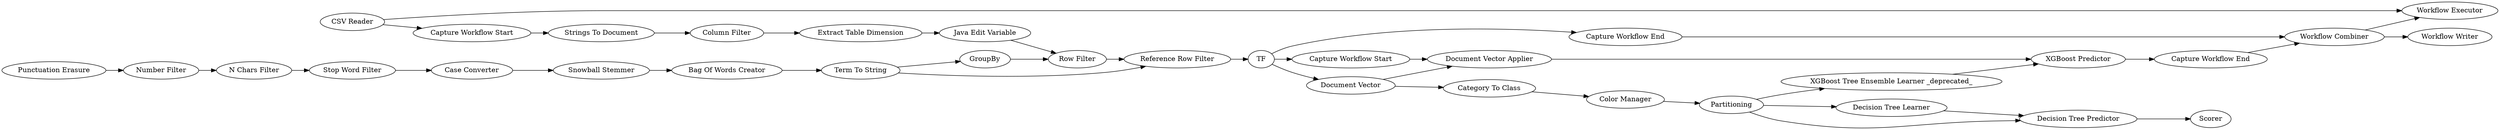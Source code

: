 digraph {
	363 -> 368
	276 -> 277
	8 -> 9
	277 -> 298
	361 -> 363
	363 -> 367
	364 -> 299
	67 -> 10
	291 -> 279
	30 -> 31
	299 -> 365
	29 -> 30
	279 -> 358
	298 -> 299
	366 -> 364
	6 -> 66
	11 -> 12
	12 -> 361
	10 -> 11
	277 -> 291
	8 -> 11
	69 -> 33
	31 -> 69
	33 -> 34
	12 -> 366
	66 -> 67
	68 -> 8
	293 -> 367
	293 -> 362
	362 -> 7
	292 -> 275
	365 -> 363
	277 -> 279
	34 -> 68
	12 -> 292
	292 -> 364
	7 -> 6
	9 -> 10
	275 -> 276
	292 [label="Document Vector"]
	275 [label="Category To Class"]
	7 [label="Strings To Document"]
	365 [label="Capture Workflow End"]
	9 [label=GroupBy]
	367 [label="Workflow Executor"]
	8 [label="Term To String"]
	363 [label="Workflow Combiner"]
	366 [label="Capture Workflow Start"]
	277 [label=Partitioning]
	31 [label="N Chars Filter"]
	291 [label="Decision Tree Learner"]
	6 [label="Column Filter"]
	361 [label="Capture Workflow End"]
	12 [label=TF]
	10 [label="Row Filter"]
	299 [label="XGBoost Predictor"]
	68 [label="Bag Of Words Creator"]
	67 [label="Java Edit Variable"]
	358 [label=Scorer]
	11 [label="Reference Row Filter"]
	293 [label="CSV Reader"]
	279 [label="Decision Tree Predictor"]
	368 [label="Workflow Writer"]
	298 [label="XGBoost Tree Ensemble Learner _deprecated_"]
	364 [label="Document Vector Applier"]
	34 [label="Snowball Stemmer"]
	66 [label="Extract Table Dimension"]
	29 [label="Punctuation Erasure"]
	362 [label="Capture Workflow Start"]
	69 [label="Stop Word Filter"]
	276 [label="Color Manager"]
	33 [label="Case Converter"]
	30 [label="Number Filter"]
	rankdir=LR
}
